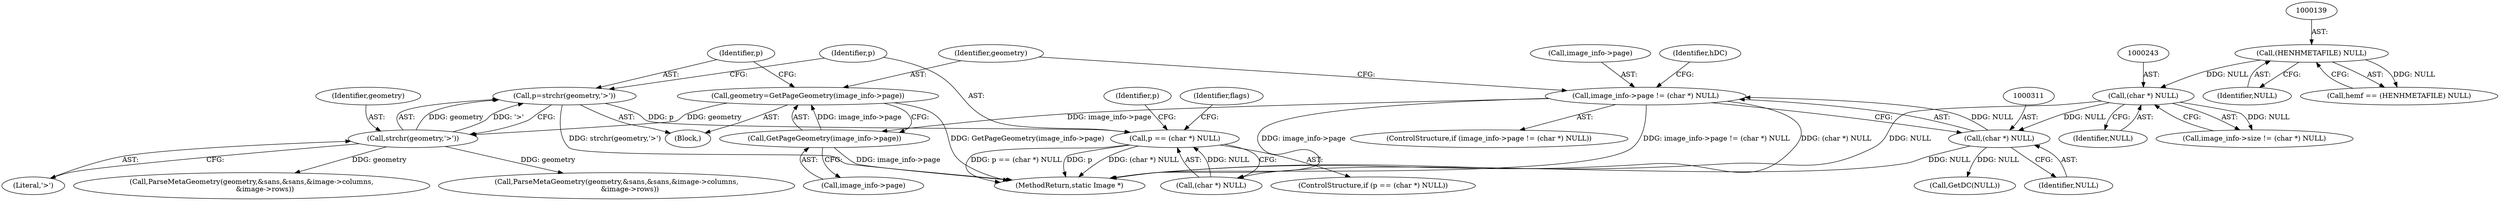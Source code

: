 digraph "0_ImageMagick_f6e9d0d9955e85bdd7540b251cd50d598dacc5e6_15@API" {
"1000324" [label="(Call,p=strchr(geometry,'>'))"];
"1000326" [label="(Call,strchr(geometry,'>'))"];
"1000318" [label="(Call,geometry=GetPageGeometry(image_info->page))"];
"1000320" [label="(Call,GetPageGeometry(image_info->page))"];
"1000306" [label="(Call,image_info->page != (char *) NULL)"];
"1000310" [label="(Call,(char *) NULL)"];
"1000242" [label="(Call,(char *) NULL)"];
"1000138" [label="(Call,(HENHMETAFILE) NULL)"];
"1000330" [label="(Call,p == (char *) NULL)"];
"1000140" [label="(Identifier,NULL)"];
"1000328" [label="(Literal,'>')"];
"1000242" [label="(Call,(char *) NULL)"];
"1000310" [label="(Call,(char *) NULL)"];
"1000809" [label="(MethodReturn,static Image *)"];
"1000321" [label="(Call,image_info->page)"];
"1000329" [label="(ControlStructure,if (p == (char *) NULL))"];
"1000474" [label="(Identifier,hDC)"];
"1000307" [label="(Call,image_info->page)"];
"1000318" [label="(Call,geometry=GetPageGeometry(image_info->page))"];
"1000332" [label="(Call,(char *) NULL)"];
"1000324" [label="(Call,p=strchr(geometry,'>'))"];
"1000327" [label="(Identifier,geometry)"];
"1000325" [label="(Identifier,p)"];
"1000313" [label="(Block,)"];
"1000404" [label="(Call,ParseMetaGeometry(geometry,&sans,&sans,&image->columns,\n            &image->rows))"];
"1000338" [label="(Call,ParseMetaGeometry(geometry,&sans,&sans,&image->columns,\n            &image->rows))"];
"1000306" [label="(Call,image_info->page != (char *) NULL)"];
"1000331" [label="(Identifier,p)"];
"1000330" [label="(Call,p == (char *) NULL)"];
"1000244" [label="(Identifier,NULL)"];
"1000400" [label="(Identifier,p)"];
"1000136" [label="(Call,hemf == (HENHMETAFILE) NULL)"];
"1000326" [label="(Call,strchr(geometry,'>'))"];
"1000138" [label="(Call,(HENHMETAFILE) NULL)"];
"1000312" [label="(Identifier,NULL)"];
"1000305" [label="(ControlStructure,if (image_info->page != (char *) NULL))"];
"1000475" [label="(Call,GetDC(NULL))"];
"1000337" [label="(Identifier,flags)"];
"1000238" [label="(Call,image_info->size != (char *) NULL)"];
"1000320" [label="(Call,GetPageGeometry(image_info->page))"];
"1000319" [label="(Identifier,geometry)"];
"1000324" -> "1000313"  [label="AST: "];
"1000324" -> "1000326"  [label="CFG: "];
"1000325" -> "1000324"  [label="AST: "];
"1000326" -> "1000324"  [label="AST: "];
"1000331" -> "1000324"  [label="CFG: "];
"1000324" -> "1000809"  [label="DDG: strchr(geometry,'>')"];
"1000326" -> "1000324"  [label="DDG: geometry"];
"1000326" -> "1000324"  [label="DDG: '>'"];
"1000324" -> "1000330"  [label="DDG: p"];
"1000326" -> "1000328"  [label="CFG: "];
"1000327" -> "1000326"  [label="AST: "];
"1000328" -> "1000326"  [label="AST: "];
"1000318" -> "1000326"  [label="DDG: geometry"];
"1000326" -> "1000338"  [label="DDG: geometry"];
"1000326" -> "1000404"  [label="DDG: geometry"];
"1000318" -> "1000313"  [label="AST: "];
"1000318" -> "1000320"  [label="CFG: "];
"1000319" -> "1000318"  [label="AST: "];
"1000320" -> "1000318"  [label="AST: "];
"1000325" -> "1000318"  [label="CFG: "];
"1000318" -> "1000809"  [label="DDG: GetPageGeometry(image_info->page)"];
"1000320" -> "1000318"  [label="DDG: image_info->page"];
"1000320" -> "1000321"  [label="CFG: "];
"1000321" -> "1000320"  [label="AST: "];
"1000320" -> "1000809"  [label="DDG: image_info->page"];
"1000306" -> "1000320"  [label="DDG: image_info->page"];
"1000306" -> "1000305"  [label="AST: "];
"1000306" -> "1000310"  [label="CFG: "];
"1000307" -> "1000306"  [label="AST: "];
"1000310" -> "1000306"  [label="AST: "];
"1000319" -> "1000306"  [label="CFG: "];
"1000474" -> "1000306"  [label="CFG: "];
"1000306" -> "1000809"  [label="DDG: (char *) NULL"];
"1000306" -> "1000809"  [label="DDG: image_info->page"];
"1000306" -> "1000809"  [label="DDG: image_info->page != (char *) NULL"];
"1000310" -> "1000306"  [label="DDG: NULL"];
"1000310" -> "1000312"  [label="CFG: "];
"1000311" -> "1000310"  [label="AST: "];
"1000312" -> "1000310"  [label="AST: "];
"1000242" -> "1000310"  [label="DDG: NULL"];
"1000310" -> "1000332"  [label="DDG: NULL"];
"1000310" -> "1000475"  [label="DDG: NULL"];
"1000242" -> "1000238"  [label="AST: "];
"1000242" -> "1000244"  [label="CFG: "];
"1000243" -> "1000242"  [label="AST: "];
"1000244" -> "1000242"  [label="AST: "];
"1000238" -> "1000242"  [label="CFG: "];
"1000242" -> "1000809"  [label="DDG: NULL"];
"1000242" -> "1000238"  [label="DDG: NULL"];
"1000138" -> "1000242"  [label="DDG: NULL"];
"1000138" -> "1000136"  [label="AST: "];
"1000138" -> "1000140"  [label="CFG: "];
"1000139" -> "1000138"  [label="AST: "];
"1000140" -> "1000138"  [label="AST: "];
"1000136" -> "1000138"  [label="CFG: "];
"1000138" -> "1000136"  [label="DDG: NULL"];
"1000330" -> "1000329"  [label="AST: "];
"1000330" -> "1000332"  [label="CFG: "];
"1000331" -> "1000330"  [label="AST: "];
"1000332" -> "1000330"  [label="AST: "];
"1000337" -> "1000330"  [label="CFG: "];
"1000400" -> "1000330"  [label="CFG: "];
"1000330" -> "1000809"  [label="DDG: p"];
"1000330" -> "1000809"  [label="DDG: (char *) NULL"];
"1000330" -> "1000809"  [label="DDG: p == (char *) NULL"];
"1000332" -> "1000330"  [label="DDG: NULL"];
}
